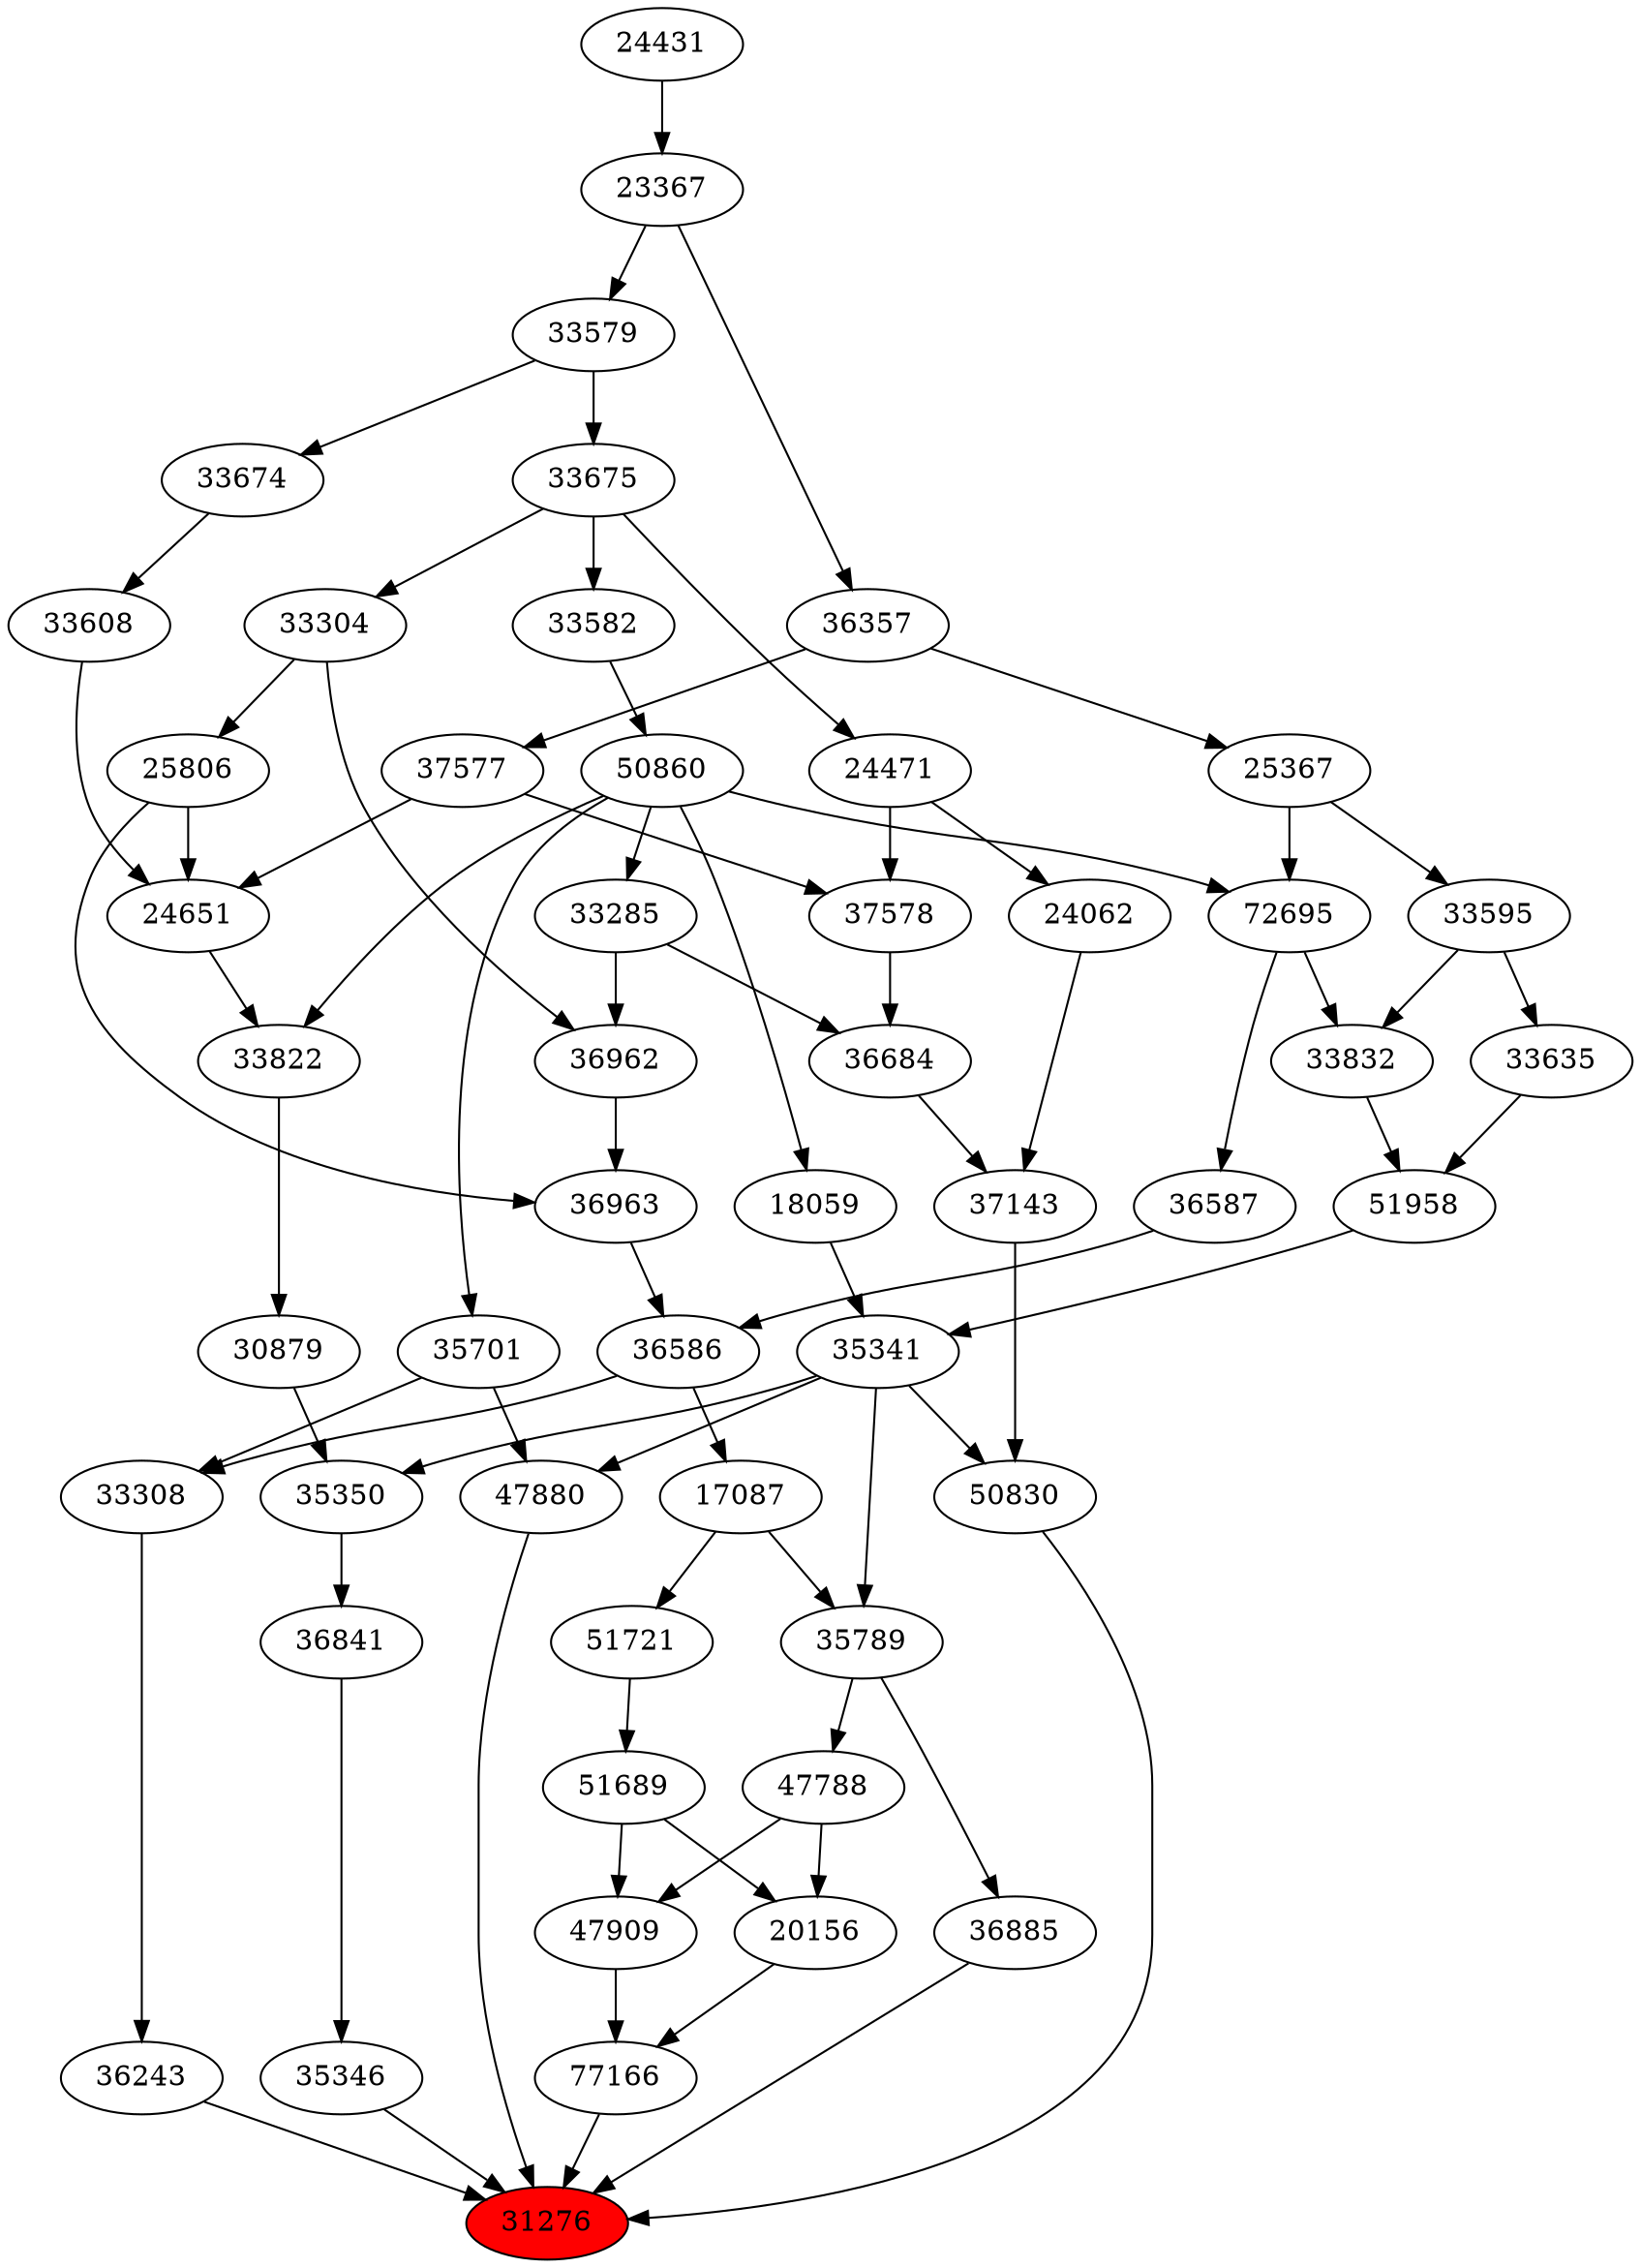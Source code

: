 strict digraph{ 
31276 [label="31276" fillcolor=red style=filled]
47880 -> 31276
35346 -> 31276
36885 -> 31276
50830 -> 31276
36243 -> 31276
77166 -> 31276
47880 [label="47880"]
35701 -> 47880
35341 -> 47880
35346 [label="35346"]
36841 -> 35346
36885 [label="36885"]
35789 -> 36885
50830 [label="50830"]
35341 -> 50830
37143 -> 50830
36243 [label="36243"]
33308 -> 36243
77166 [label="77166"]
20156 -> 77166
47909 -> 77166
35701 [label="35701"]
50860 -> 35701
35341 [label="35341"]
51958 -> 35341
18059 -> 35341
36841 [label="36841"]
35350 -> 36841
35789 [label="35789"]
17087 -> 35789
35341 -> 35789
37143 [label="37143"]
36684 -> 37143
24062 -> 37143
33308 [label="33308"]
36586 -> 33308
35701 -> 33308
20156 [label="20156"]
47788 -> 20156
51689 -> 20156
47909 [label="47909"]
51689 -> 47909
47788 -> 47909
50860 [label="50860"]
33582 -> 50860
51958 [label="51958"]
33832 -> 51958
33635 -> 51958
18059 [label="18059"]
50860 -> 18059
35350 [label="35350"]
30879 -> 35350
35341 -> 35350
17087 [label="17087"]
36586 -> 17087
36684 [label="36684"]
33285 -> 36684
37578 -> 36684
24062 [label="24062"]
24471 -> 24062
36586 [label="36586"]
36587 -> 36586
36963 -> 36586
47788 [label="47788"]
35789 -> 47788
51689 [label="51689"]
51721 -> 51689
33582 [label="33582"]
33675 -> 33582
33832 [label="33832"]
72695 -> 33832
33595 -> 33832
33635 [label="33635"]
33595 -> 33635
30879 [label="30879"]
33822 -> 30879
33285 [label="33285"]
50860 -> 33285
37578 [label="37578"]
24471 -> 37578
37577 -> 37578
24471 [label="24471"]
33675 -> 24471
36587 [label="36587"]
72695 -> 36587
36963 [label="36963"]
36962 -> 36963
25806 -> 36963
51721 [label="51721"]
17087 -> 51721
33675 [label="33675"]
33579 -> 33675
72695 [label="72695"]
50860 -> 72695
25367 -> 72695
33595 [label="33595"]
25367 -> 33595
33822 [label="33822"]
24651 -> 33822
50860 -> 33822
37577 [label="37577"]
36357 -> 37577
36962 [label="36962"]
33285 -> 36962
33304 -> 36962
25806 [label="25806"]
33304 -> 25806
33579 [label="33579"]
23367 -> 33579
25367 [label="25367"]
36357 -> 25367
24651 [label="24651"]
25806 -> 24651
33608 -> 24651
37577 -> 24651
36357 [label="36357"]
23367 -> 36357
33304 [label="33304"]
33675 -> 33304
23367 [label="23367"]
24431 -> 23367
33608 [label="33608"]
33674 -> 33608
24431 [label="24431"]
33674 [label="33674"]
33579 -> 33674
}
